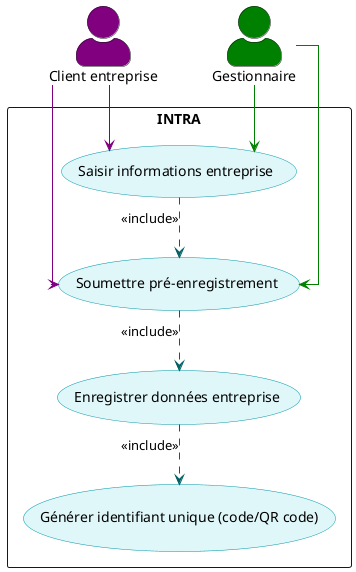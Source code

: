 @startuml UseCasePreenregistrementEntreprise
skinparam actorStyle awesome
skinparam usecase {
    BackgroundColor #E0F7FA
    BorderColor #0097A7
    ArrowColor #006064
}
skinparam packageStyle rectangle
skinparam linetype ortho

actor "Client entreprise" as Client #purple
actor "Gestionnaire" as Gestionnaire #green

package "INTRA" {
    usecase "Saisir informations entreprise" as SaisieInfos
    usecase "Soumettre pré-enregistrement" as Soumettre
    usecase "Enregistrer données entreprise" as Enregistrer
    usecase "Générer identifiant unique (code/QR code)" as GenererID
}

' Saisie et soumission par le client entreprise
Client --> SaisieInfos #purple;text:purple
Client --> Soumettre #purple;text:purple

' Saisie et soumission par le gestionnaire (via INTRA)
Gestionnaire --> SaisieInfos #green;text:green
Gestionnaire --> Soumettre #green;text:green

' Relations internes (inclusions) en pointillés
SaisieInfos ..> Soumettre : <<include>>
Soumettre ..> Enregistrer : <<include>>
Enregistrer ..> GenererID : <<include>>

@enduml